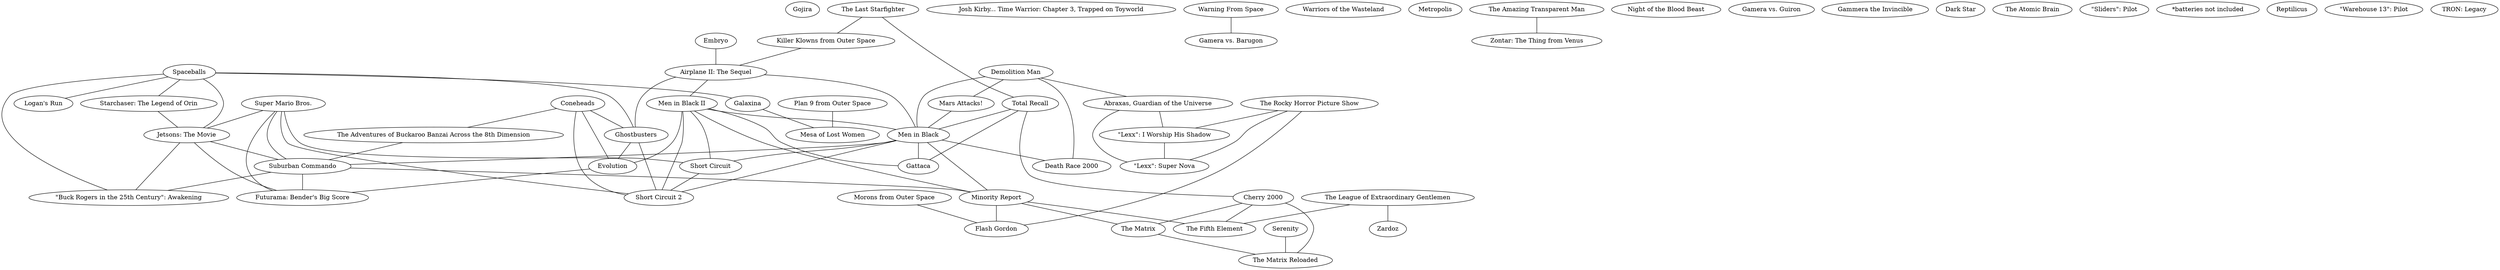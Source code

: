 graph G {
n8[label="Gojira"];
n51[label="Super Mario Bros."];
n62[label="Spaceballs"];
n68[label="The Rocky Horror Picture Show"];
n84[label="The Last Starfighter"];
n242[label="Galaxina"];
n279[label="Josh Kirby... Time Warrior: Chapter 3, Trapped on Toyworld"];
n283[label="Warning From Space"];
n371[label="Starchaser: The Legend of Orin"];
n372[label="Coneheads"];
n425[label="Warriors of the Wasteland"];
n436[label="Embryo"];
n542[label="Demolition Man"];
n553[label="Metropolis"];
n581[label="Plan 9 from Outer Space"];
n591[label="The Adventures of Buckaroo Banzai Across the 8th Dimension"];
n592[label="Killer Klowns from Outer Space"];
n655[label="The Amazing Transparent Man"];
n697[label="Night of the Blood Beast"];
n707[label="Total Recall"];
n725[label="Gamera vs. Guiron"];
n729[label="Gammera the Invincible"];
n741[label="Airplane II: The Sequel"];
n747[label="Men in Black II"];
n748[label="Mars Attacks!"];
n780[label="Men in Black"];
n781[label="Cherry 2000"];
n784[label="Death Race 2000"];
n789[label="Morons from Outer Space"];
n795[label="Dark Star"];
n1050[label="Jetsons: The Movie"];
n1164[label="Abraxas, Guardian of the Universe"];
n1174[label="\"Lexx\": I Worship His Shadow"];
n1175[label="\"Lexx\": Super Nova"];
n1225[label="The Atomic Brain"];
n1233[label="Mesa of Lost Women"];
n1241[label="Zontar: The Thing from Venus"];
n1401[label="Suburban Commando"];
n1409[label="The League of Extraordinary Gentlemen"];
n4953[label="\"Buck Rogers in the 25th Century\": Awakening"];
n5588[label="Minority Report"];
n5592[label="Ghostbusters"];
n5594[label="Zardoz"];
n5595[label="Short Circuit"];
n5613[label="Gattaca"];
n5986[label="\"Sliders\": Pilot"];
n6131[label="*batteries not included"];
n6132[label="Serenity"];
n6133[label="The Fifth Element"];
n6134[label="Evolution"];
n6178[label="Futurama: Bender's Big Score"];
n6534[label="Logan's Run"];
n7003[label="Flash Gordon"];
n7015[label="Short Circuit 2"];
n7389[label="Reptilicus"];
n7409[label="The Matrix"];
n7410[label="The Matrix Reloaded"];
n7432[label="\"Warehouse 13\": Pilot"];
n8004[label="TRON: Legacy"];
n8229[label="Gamera vs. Barugon"];
n7409 -- n7410;
n1401 -- n6178;
n1401 -- n5588;
n1401 -- n4953;
n741 -- n747;
n741 -- n780;
n741 -- n5592;
n655 -- n1241;
n1164 -- n1174;
n1164 -- n1175;
n747 -- n7015;
n747 -- n5588;
n747 -- n6134;
n747 -- n5595;
n747 -- n780;
n747 -- n5613;
n436 -- n741;
n1409 -- n6133;
n1409 -- n5594;
n372 -- n591;
n372 -- n7015;
n372 -- n5592;
n372 -- n6134;
n542 -- n780;
n542 -- n784;
n542 -- n1164;
n542 -- n748;
n789 -- n7003;
n591 -- n1401;
n84 -- n592;
n84 -- n707;
n1174 -- n1175;
n5588 -- n7409;
n5588 -- n6133;
n5588 -- n7003;
n6134 -- n6178;
n1050 -- n1401;
n1050 -- n6178;
n1050 -- n4953;
n371 -- n1050;
n5595 -- n7015;
n780 -- n1401;
n780 -- n7015;
n780 -- n5588;
n780 -- n5595;
n780 -- n784;
n780 -- n5613;
n6132 -- n7410;
n707 -- n5613;
n707 -- n780;
n707 -- n781;
n5592 -- n7015;
n5592 -- n6134;
n581 -- n1233;
n748 -- n780;
n781 -- n7409;
n781 -- n7410;
n781 -- n6133;
n51 -- n1401;
n51 -- n7015;
n51 -- n6178;
n51 -- n1050;
n51 -- n5595;
n242 -- n1233;
n283 -- n8229;
n68 -- n7003;
n68 -- n1174;
n68 -- n1175;
n62 -- n6534;
n62 -- n1050;
n62 -- n4953;
n62 -- n371;
n62 -- n5592;
n62 -- n242;
n592 -- n741;
}
